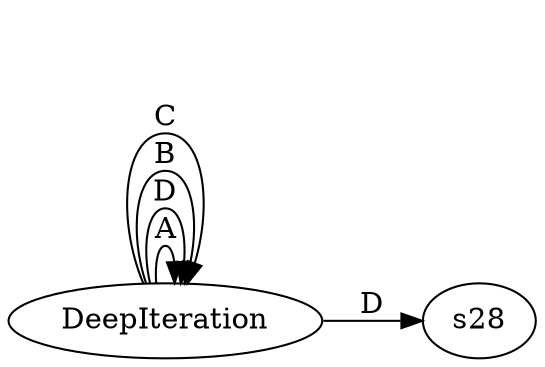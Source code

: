 digraph ATN {
  rankdir=LR;

  DeepIteration -> DeepIteration [label="A"]
  DeepIteration -> DeepIteration [label="D"]
  DeepIteration -> DeepIteration [label="B"]
  DeepIteration -> DeepIteration [label="C"]
  DeepIteration -> s28 [label="D"]
}